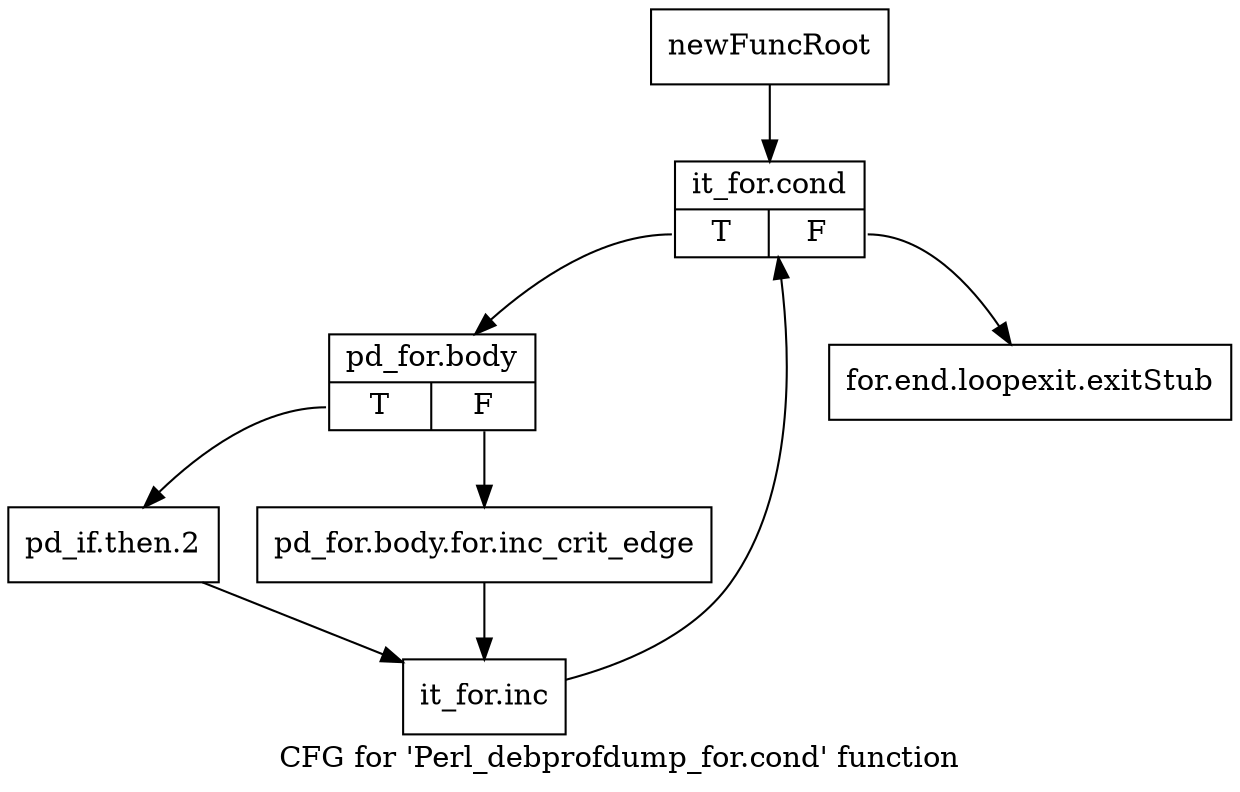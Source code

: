 digraph "CFG for 'Perl_debprofdump_for.cond' function" {
	label="CFG for 'Perl_debprofdump_for.cond' function";

	Node0x4b5b730 [shape=record,label="{newFuncRoot}"];
	Node0x4b5b730 -> Node0x4b5ea50;
	Node0x4b5ea00 [shape=record,label="{for.end.loopexit.exitStub}"];
	Node0x4b5ea50 [shape=record,label="{it_for.cond|{<s0>T|<s1>F}}"];
	Node0x4b5ea50:s0 -> Node0x4b5eaa0;
	Node0x4b5ea50:s1 -> Node0x4b5ea00;
	Node0x4b5eaa0 [shape=record,label="{pd_for.body|{<s0>T|<s1>F}}"];
	Node0x4b5eaa0:s0 -> Node0x4b5eb40;
	Node0x4b5eaa0:s1 -> Node0x4b5eaf0;
	Node0x4b5eaf0 [shape=record,label="{pd_for.body.for.inc_crit_edge}"];
	Node0x4b5eaf0 -> Node0x4b5eb90;
	Node0x4b5eb40 [shape=record,label="{pd_if.then.2}"];
	Node0x4b5eb40 -> Node0x4b5eb90;
	Node0x4b5eb90 [shape=record,label="{it_for.inc}"];
	Node0x4b5eb90 -> Node0x4b5ea50;
}
